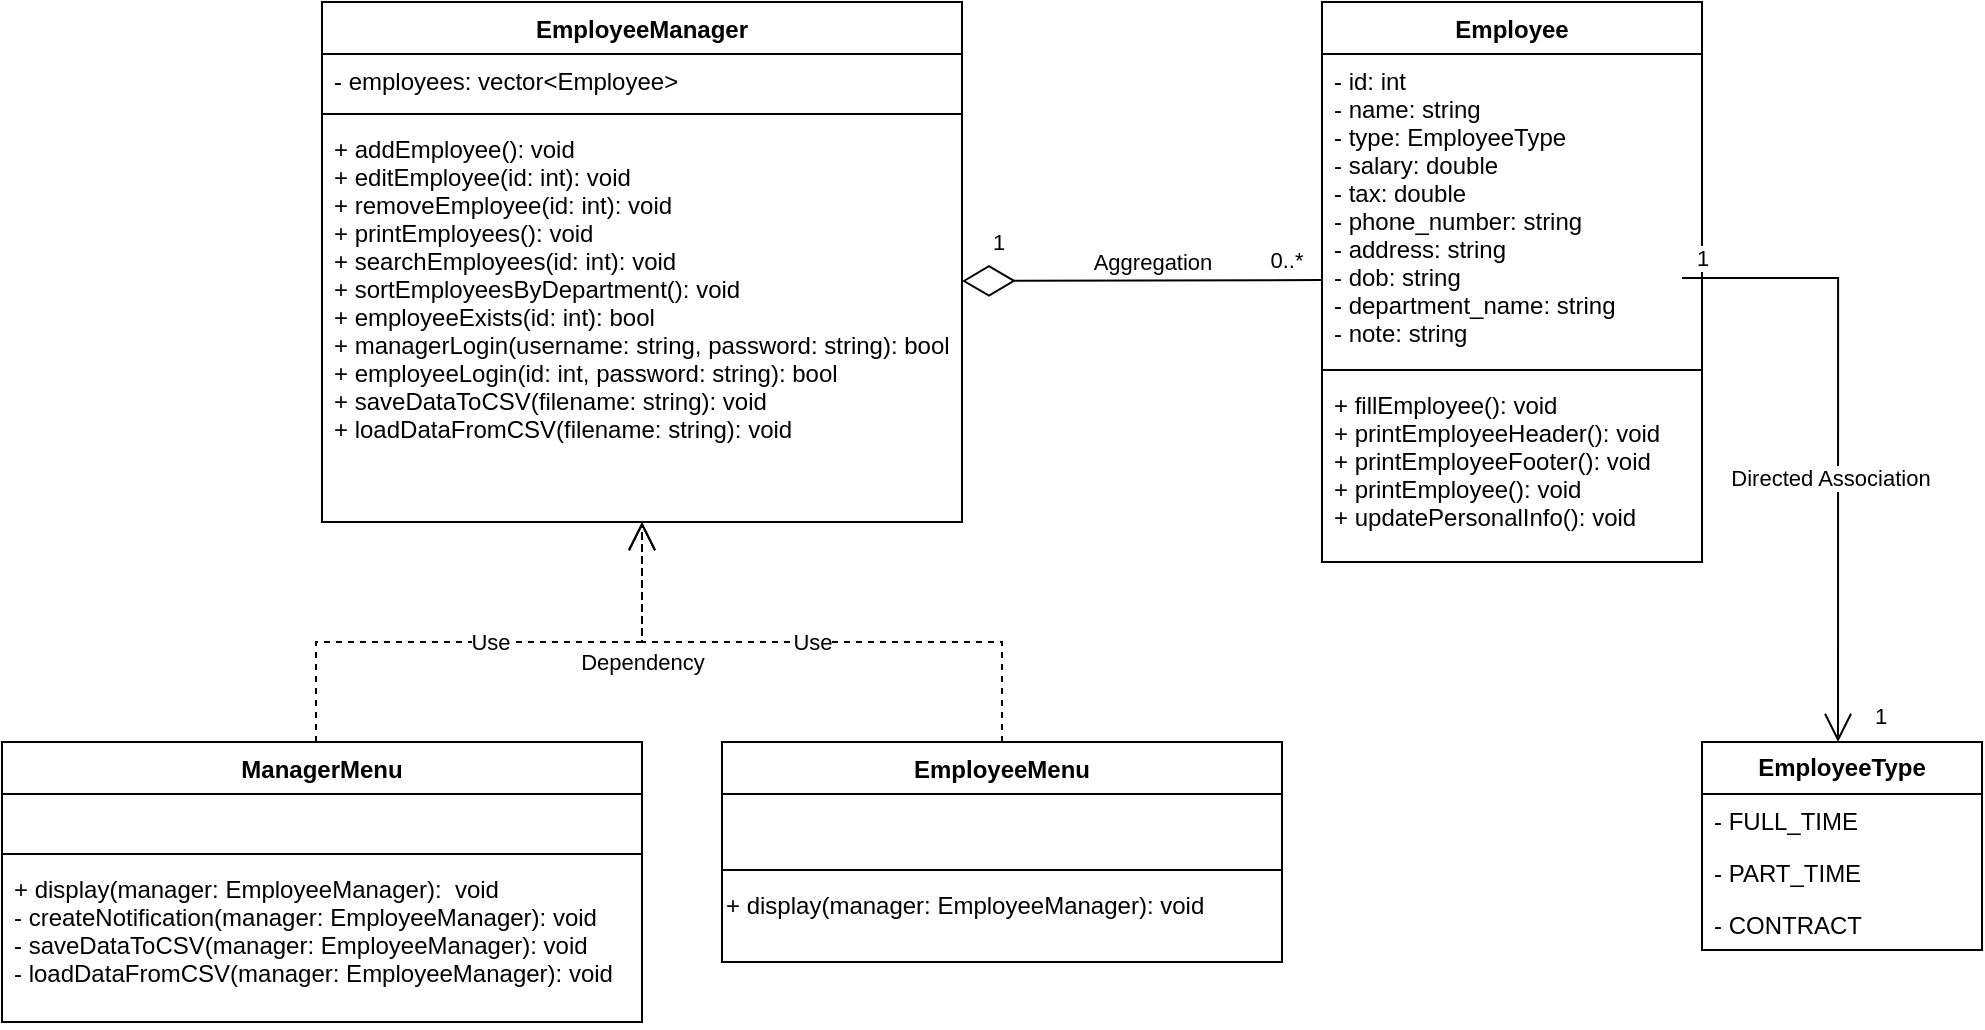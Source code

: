 <mxfile version="24.4.8" type="device">
  <diagram id="C5RBs43oDa-KdzZeNtuy" name="Page-1">
    <mxGraphModel dx="1947" dy="526" grid="1" gridSize="10" guides="1" tooltips="1" connect="1" arrows="1" fold="1" page="1" pageScale="1" pageWidth="827" pageHeight="1169" math="0" shadow="0">
      <root>
        <mxCell id="WIyWlLk6GJQsqaUBKTNV-0" />
        <mxCell id="WIyWlLk6GJQsqaUBKTNV-1" parent="WIyWlLk6GJQsqaUBKTNV-0" />
        <mxCell id="zkfFHV4jXpPFQw0GAbJ--0" value="Employee" style="swimlane;fontStyle=1;align=center;verticalAlign=top;childLayout=stackLayout;horizontal=1;startSize=26;horizontalStack=0;resizeParent=1;resizeLast=0;collapsible=1;marginBottom=0;rounded=0;shadow=0;strokeWidth=1;" parent="WIyWlLk6GJQsqaUBKTNV-1" vertex="1">
          <mxGeometry x="560" y="60" width="190" height="280" as="geometry">
            <mxRectangle x="120" y="30" width="160" height="26" as="alternateBounds" />
          </mxGeometry>
        </mxCell>
        <mxCell id="zkfFHV4jXpPFQw0GAbJ--3" value="- id: int &#xa;- name: string &#xa;- type: EmployeeType &#xa;- salary: double &#xa;- tax: double &#xa;- phone_number: string &#xa;- address: string &#xa;- dob: string &#xa;- department_name: string &#xa;- note: string          " style="text;align=left;verticalAlign=top;spacingLeft=4;spacingRight=4;overflow=hidden;rotatable=0;points=[[0,0.5],[1,0.5]];portConstraint=eastwest;rounded=0;shadow=0;html=0;" parent="zkfFHV4jXpPFQw0GAbJ--0" vertex="1">
          <mxGeometry y="26" width="190" height="154" as="geometry" />
        </mxCell>
        <mxCell id="zkfFHV4jXpPFQw0GAbJ--4" value="" style="line;html=1;strokeWidth=1;align=left;verticalAlign=middle;spacingTop=-1;spacingLeft=3;spacingRight=3;rotatable=0;labelPosition=right;points=[];portConstraint=eastwest;" parent="zkfFHV4jXpPFQw0GAbJ--0" vertex="1">
          <mxGeometry y="180" width="190" height="8" as="geometry" />
        </mxCell>
        <mxCell id="zkfFHV4jXpPFQw0GAbJ--5" value="+ fillEmployee(): void &#xa;+ printEmployeeHeader(): void &#xa;+ printEmployeeFooter(): void  &#xa;+ printEmployee(): void&#xa;+ updatePersonalInfo(): void&#xa;" style="text;align=left;verticalAlign=top;spacingLeft=4;spacingRight=4;overflow=hidden;rotatable=0;points=[[0,0.5],[1,0.5]];portConstraint=eastwest;" parent="zkfFHV4jXpPFQw0GAbJ--0" vertex="1">
          <mxGeometry y="188" width="190" height="90" as="geometry" />
        </mxCell>
        <mxCell id="zkfFHV4jXpPFQw0GAbJ--6" value="ManagerMenu " style="swimlane;fontStyle=1;align=center;verticalAlign=top;childLayout=stackLayout;horizontal=1;startSize=26;horizontalStack=0;resizeParent=1;resizeLast=0;collapsible=1;marginBottom=0;rounded=0;shadow=0;strokeWidth=1;" parent="WIyWlLk6GJQsqaUBKTNV-1" vertex="1">
          <mxGeometry x="-100" y="430" width="320" height="140" as="geometry">
            <mxRectangle x="130" y="380" width="160" height="26" as="alternateBounds" />
          </mxGeometry>
        </mxCell>
        <mxCell id="zkfFHV4jXpPFQw0GAbJ--8" value=" " style="text;align=left;verticalAlign=top;spacingLeft=4;spacingRight=4;overflow=hidden;rotatable=0;points=[[0,0.5],[1,0.5]];portConstraint=eastwest;rounded=0;shadow=0;html=0;" parent="zkfFHV4jXpPFQw0GAbJ--6" vertex="1">
          <mxGeometry y="26" width="320" height="26" as="geometry" />
        </mxCell>
        <mxCell id="zkfFHV4jXpPFQw0GAbJ--9" value="" style="line;html=1;strokeWidth=1;align=left;verticalAlign=middle;spacingTop=-1;spacingLeft=3;spacingRight=3;rotatable=0;labelPosition=right;points=[];portConstraint=eastwest;" parent="zkfFHV4jXpPFQw0GAbJ--6" vertex="1">
          <mxGeometry y="52" width="320" height="8" as="geometry" />
        </mxCell>
        <mxCell id="zkfFHV4jXpPFQw0GAbJ--11" value="+ display(manager: EmployeeManager):  void &#xa;- createNotification(manager: EmployeeManager): void &#xa;- saveDataToCSV(manager: EmployeeManager): void &#xa;- loadDataFromCSV(manager: EmployeeManager): void" style="text;align=left;verticalAlign=top;spacingLeft=4;spacingRight=4;overflow=hidden;rotatable=0;points=[[0,0.5],[1,0.5]];portConstraint=eastwest;" parent="zkfFHV4jXpPFQw0GAbJ--6" vertex="1">
          <mxGeometry y="60" width="320" height="80" as="geometry" />
        </mxCell>
        <mxCell id="zkfFHV4jXpPFQw0GAbJ--13" value=" EmployeeMenu  " style="swimlane;fontStyle=1;align=center;verticalAlign=top;childLayout=stackLayout;horizontal=1;startSize=26;horizontalStack=0;resizeParent=1;resizeLast=0;collapsible=1;marginBottom=0;rounded=0;shadow=0;strokeWidth=1;" parent="WIyWlLk6GJQsqaUBKTNV-1" vertex="1">
          <mxGeometry x="260" y="430" width="280" height="110" as="geometry">
            <mxRectangle x="340" y="380" width="170" height="26" as="alternateBounds" />
          </mxGeometry>
        </mxCell>
        <mxCell id="zkfFHV4jXpPFQw0GAbJ--14" value=" " style="text;align=left;verticalAlign=top;spacingLeft=4;spacingRight=4;overflow=hidden;rotatable=0;points=[[0,0.5],[1,0.5]];portConstraint=eastwest;" parent="zkfFHV4jXpPFQw0GAbJ--13" vertex="1">
          <mxGeometry y="26" width="280" height="34" as="geometry" />
        </mxCell>
        <mxCell id="zkfFHV4jXpPFQw0GAbJ--15" value="" style="line;html=1;strokeWidth=1;align=left;verticalAlign=middle;spacingTop=-1;spacingLeft=3;spacingRight=3;rotatable=0;labelPosition=right;points=[];portConstraint=eastwest;" parent="zkfFHV4jXpPFQw0GAbJ--13" vertex="1">
          <mxGeometry y="60" width="280" height="8" as="geometry" />
        </mxCell>
        <mxCell id="bZtRKWMtN1G8jRteRjdR-6" value="+ display(manager: EmployeeManager): void" style="text;whiteSpace=wrap;html=1;" parent="zkfFHV4jXpPFQw0GAbJ--13" vertex="1">
          <mxGeometry y="68" width="280" height="40" as="geometry" />
        </mxCell>
        <mxCell id="zkfFHV4jXpPFQw0GAbJ--17" value=" EmployeeManager " style="swimlane;fontStyle=1;align=center;verticalAlign=top;childLayout=stackLayout;horizontal=1;startSize=26;horizontalStack=0;resizeParent=1;resizeLast=0;collapsible=1;marginBottom=0;rounded=0;shadow=0;strokeWidth=1;" parent="WIyWlLk6GJQsqaUBKTNV-1" vertex="1">
          <mxGeometry x="60" y="60" width="320" height="260" as="geometry">
            <mxRectangle x="550" y="140" width="160" height="26" as="alternateBounds" />
          </mxGeometry>
        </mxCell>
        <mxCell id="zkfFHV4jXpPFQw0GAbJ--24" value="- employees: vector&lt;Employee&gt;   " style="text;align=left;verticalAlign=top;spacingLeft=4;spacingRight=4;overflow=hidden;rotatable=0;points=[[0,0.5],[1,0.5]];portConstraint=eastwest;" parent="zkfFHV4jXpPFQw0GAbJ--17" vertex="1">
          <mxGeometry y="26" width="320" height="26" as="geometry" />
        </mxCell>
        <mxCell id="zkfFHV4jXpPFQw0GAbJ--23" value="" style="line;html=1;strokeWidth=1;align=left;verticalAlign=middle;spacingTop=-1;spacingLeft=3;spacingRight=3;rotatable=0;labelPosition=right;points=[];portConstraint=eastwest;" parent="zkfFHV4jXpPFQw0GAbJ--17" vertex="1">
          <mxGeometry y="52" width="320" height="8" as="geometry" />
        </mxCell>
        <mxCell id="zkfFHV4jXpPFQw0GAbJ--18" value="+ addEmployee(): void &#xa;+ editEmployee(id: int): void&#xa;+ removeEmployee(id: int): void &#xa;+ printEmployees(): void &#xa;+ searchEmployees(id: int): void &#xa;+ sortEmployeesByDepartment(): void &#xa;+ employeeExists(id: int): bool&#xa;+ managerLogin(username: string, password: string): bool &#xa;+ employeeLogin(id: int, password: string): bool&#xa;+ saveDataToCSV(filename: string): void&#xa;+ loadDataFromCSV(filename: string): void" style="text;align=left;verticalAlign=top;spacingLeft=4;spacingRight=4;overflow=hidden;rotatable=0;points=[[0,0.5],[1,0.5]];portConstraint=eastwest;" parent="zkfFHV4jXpPFQw0GAbJ--17" vertex="1">
          <mxGeometry y="60" width="320" height="200" as="geometry" />
        </mxCell>
        <mxCell id="bZtRKWMtN1G8jRteRjdR-15" value="&lt;b&gt;EmployeeType&lt;/b&gt;" style="swimlane;fontStyle=0;childLayout=stackLayout;horizontal=1;startSize=26;fillColor=none;horizontalStack=0;resizeParent=1;resizeParentMax=0;resizeLast=0;collapsible=1;marginBottom=0;whiteSpace=wrap;html=1;" parent="WIyWlLk6GJQsqaUBKTNV-1" vertex="1">
          <mxGeometry x="750" y="430" width="140" height="104" as="geometry" />
        </mxCell>
        <mxCell id="bZtRKWMtN1G8jRteRjdR-16" value="- FULL_TIME" style="text;strokeColor=none;fillColor=none;align=left;verticalAlign=top;spacingLeft=4;spacingRight=4;overflow=hidden;rotatable=0;points=[[0,0.5],[1,0.5]];portConstraint=eastwest;whiteSpace=wrap;html=1;" parent="bZtRKWMtN1G8jRteRjdR-15" vertex="1">
          <mxGeometry y="26" width="140" height="26" as="geometry" />
        </mxCell>
        <mxCell id="bZtRKWMtN1G8jRteRjdR-17" value="- PART_TIME" style="text;strokeColor=none;fillColor=none;align=left;verticalAlign=top;spacingLeft=4;spacingRight=4;overflow=hidden;rotatable=0;points=[[0,0.5],[1,0.5]];portConstraint=eastwest;whiteSpace=wrap;html=1;" parent="bZtRKWMtN1G8jRteRjdR-15" vertex="1">
          <mxGeometry y="52" width="140" height="26" as="geometry" />
        </mxCell>
        <mxCell id="bZtRKWMtN1G8jRteRjdR-18" value="- CONTRACT" style="text;strokeColor=none;fillColor=none;align=left;verticalAlign=top;spacingLeft=4;spacingRight=4;overflow=hidden;rotatable=0;points=[[0,0.5],[1,0.5]];portConstraint=eastwest;whiteSpace=wrap;html=1;" parent="bZtRKWMtN1G8jRteRjdR-15" vertex="1">
          <mxGeometry y="78" width="140" height="26" as="geometry" />
        </mxCell>
        <mxCell id="-FWPvAw8GZau4OWNyP6O-12" value="" style="endArrow=diamondThin;endFill=0;endSize=24;html=1;rounded=0;exitX=0;exitY=0.734;exitDx=0;exitDy=0;exitPerimeter=0;" parent="WIyWlLk6GJQsqaUBKTNV-1" source="zkfFHV4jXpPFQw0GAbJ--3" edge="1">
          <mxGeometry width="160" relative="1" as="geometry">
            <mxPoint x="500" y="200" as="sourcePoint" />
            <mxPoint x="380" y="199.5" as="targetPoint" />
          </mxGeometry>
        </mxCell>
        <mxCell id="-FWPvAw8GZau4OWNyP6O-15" value="Aggregation" style="edgeLabel;html=1;align=center;verticalAlign=middle;resizable=0;points=[];" parent="-FWPvAw8GZau4OWNyP6O-12" vertex="1" connectable="0">
          <mxGeometry x="-0.05" y="-1" relative="1" as="geometry">
            <mxPoint y="-9" as="offset" />
          </mxGeometry>
        </mxCell>
        <mxCell id="-FWPvAw8GZau4OWNyP6O-16" value="1" style="edgeLabel;html=1;align=center;verticalAlign=middle;resizable=0;points=[];" parent="-FWPvAw8GZau4OWNyP6O-12" vertex="1" connectable="0">
          <mxGeometry x="0.8" y="2" relative="1" as="geometry">
            <mxPoint y="-22" as="offset" />
          </mxGeometry>
        </mxCell>
        <mxCell id="-FWPvAw8GZau4OWNyP6O-17" value="0..*" style="edgeLabel;html=1;align=center;verticalAlign=middle;resizable=0;points=[];" parent="-FWPvAw8GZau4OWNyP6O-12" vertex="1" connectable="0">
          <mxGeometry x="-0.733" y="-2" relative="1" as="geometry">
            <mxPoint x="6" y="-8" as="offset" />
          </mxGeometry>
        </mxCell>
        <mxCell id="-FWPvAw8GZau4OWNyP6O-13" value="" style="endArrow=open;endFill=1;endSize=12;html=1;rounded=0;exitX=1.005;exitY=0.74;exitDx=0;exitDy=0;exitPerimeter=0;entryX=0.564;entryY=0.019;entryDx=0;entryDy=0;entryPerimeter=0;" parent="WIyWlLk6GJQsqaUBKTNV-1" edge="1">
          <mxGeometry width="160" relative="1" as="geometry">
            <mxPoint x="740.0" y="197.98" as="sourcePoint" />
            <mxPoint x="818.01" y="429.996" as="targetPoint" />
            <Array as="points">
              <mxPoint x="818.05" y="198.02" />
            </Array>
          </mxGeometry>
        </mxCell>
        <mxCell id="-FWPvAw8GZau4OWNyP6O-14" value="Directed Association" style="edgeLabel;html=1;align=center;verticalAlign=middle;resizable=0;points=[];" parent="-FWPvAw8GZau4OWNyP6O-13" vertex="1" connectable="0">
          <mxGeometry x="-0.14" y="-2" relative="1" as="geometry">
            <mxPoint x="-2" y="44" as="offset" />
          </mxGeometry>
        </mxCell>
        <mxCell id="-FWPvAw8GZau4OWNyP6O-18" value="1" style="edgeLabel;html=1;align=center;verticalAlign=middle;resizable=0;points=[];" parent="-FWPvAw8GZau4OWNyP6O-13" vertex="1" connectable="0">
          <mxGeometry x="-0.903" y="-1" relative="1" as="geometry">
            <mxPoint x="-5" y="-11" as="offset" />
          </mxGeometry>
        </mxCell>
        <mxCell id="-FWPvAw8GZau4OWNyP6O-19" value="1" style="edgeLabel;html=1;align=center;verticalAlign=middle;resizable=0;points=[];" parent="-FWPvAw8GZau4OWNyP6O-13" vertex="1" connectable="0">
          <mxGeometry x="0.87" y="-1" relative="1" as="geometry">
            <mxPoint x="22" y="7" as="offset" />
          </mxGeometry>
        </mxCell>
        <mxCell id="-FWPvAw8GZau4OWNyP6O-20" value="Use" style="endArrow=open;endSize=12;dashed=1;html=1;rounded=0;exitX=0.5;exitY=0;exitDx=0;exitDy=0;" parent="WIyWlLk6GJQsqaUBKTNV-1" edge="1">
          <mxGeometry width="160" relative="1" as="geometry">
            <mxPoint x="57" y="430" as="sourcePoint" />
            <mxPoint x="220" y="320" as="targetPoint" />
            <Array as="points">
              <mxPoint x="57" y="380" />
              <mxPoint x="220" y="380" />
            </Array>
          </mxGeometry>
        </mxCell>
        <mxCell id="-FWPvAw8GZau4OWNyP6O-22" value="Use" style="endArrow=open;endSize=12;dashed=1;html=1;rounded=0;exitX=0.5;exitY=0;exitDx=0;exitDy=0;" parent="WIyWlLk6GJQsqaUBKTNV-1" source="zkfFHV4jXpPFQw0GAbJ--13" edge="1">
          <mxGeometry width="160" relative="1" as="geometry">
            <mxPoint x="330" y="370" as="sourcePoint" />
            <mxPoint x="220" y="320" as="targetPoint" />
            <Array as="points">
              <mxPoint x="400" y="380" />
              <mxPoint x="220" y="380" />
            </Array>
          </mxGeometry>
        </mxCell>
        <mxCell id="-FWPvAw8GZau4OWNyP6O-24" value="Dependency" style="edgeLabel;html=1;align=center;verticalAlign=middle;resizable=0;points=[];" parent="-FWPvAw8GZau4OWNyP6O-22" vertex="1" connectable="0">
          <mxGeometry x="0.731" y="2" relative="1" as="geometry">
            <mxPoint x="2" y="31" as="offset" />
          </mxGeometry>
        </mxCell>
      </root>
    </mxGraphModel>
  </diagram>
</mxfile>
